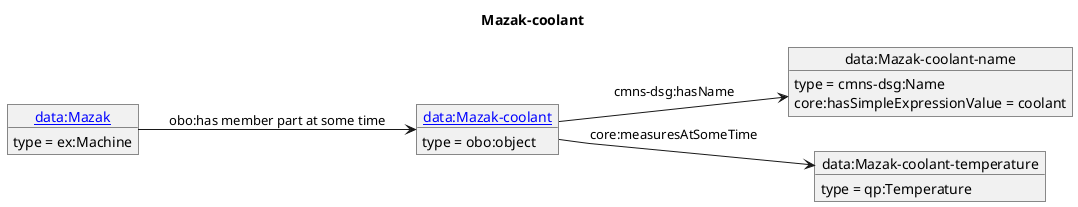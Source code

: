 @startuml
skinparam linetype polyline
left to right direction
title Mazak-coolant
object "[[./Mazak-coolant.html data:Mazak-coolant]]" as o1 {
 type = obo:object
 }
object "data:Mazak-coolant-name" as o2 {
 type = cmns-dsg:Name
 }
object "data:Mazak-coolant-temperature" as o3 {
 type = qp:Temperature
 }
object "[[./Mazak.html data:Mazak]]" as o4 {
 type = ex:Machine
 }
o1 --> o2 : cmns-dsg:hasName
o2 : core:hasSimpleExpressionValue = coolant
o1 --> o3 : core:measuresAtSomeTime
o4 --> o1 : obo:has member part at some time
@enduml
